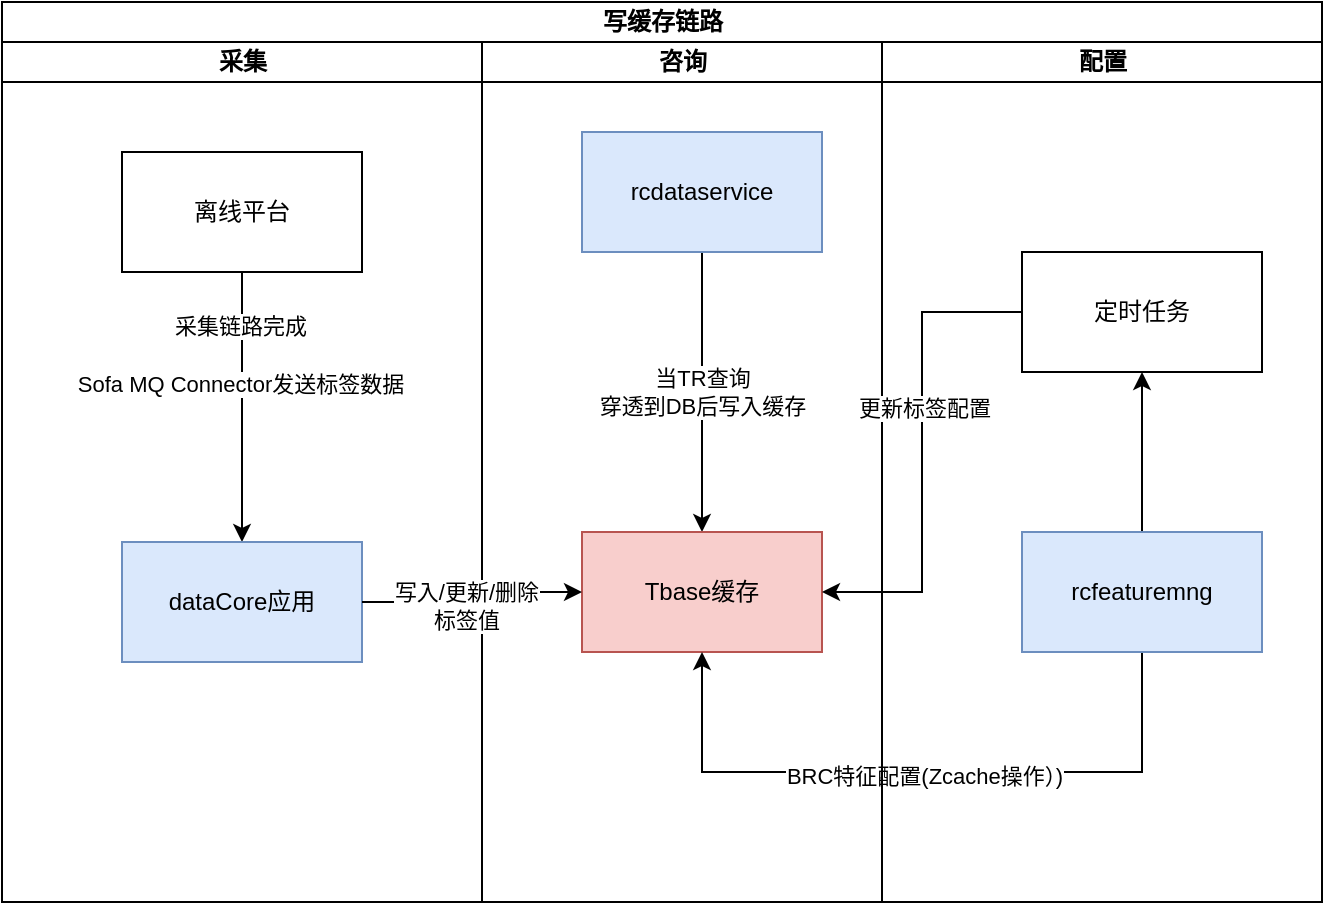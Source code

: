 <mxfile version="22.1.7" type="github">
  <diagram id="prtHgNgQTEPvFCAcTncT" name="Page-1">
    <mxGraphModel dx="1434" dy="760" grid="1" gridSize="10" guides="1" tooltips="1" connect="1" arrows="1" fold="1" page="1" pageScale="1" pageWidth="827" pageHeight="1169" math="0" shadow="0">
      <root>
        <mxCell id="0" />
        <mxCell id="1" parent="0" />
        <mxCell id="sNo0vAnpL7UpWKBcOvOB-5" value="写缓存链路" style="swimlane;childLayout=stackLayout;resizeParent=1;resizeParentMax=0;startSize=20;html=1;" vertex="1" parent="1">
          <mxGeometry x="100" y="135" width="660" height="450" as="geometry" />
        </mxCell>
        <mxCell id="sNo0vAnpL7UpWKBcOvOB-6" value="采集" style="swimlane;startSize=20;html=1;" vertex="1" parent="sNo0vAnpL7UpWKBcOvOB-5">
          <mxGeometry y="20" width="240" height="430" as="geometry" />
        </mxCell>
        <mxCell id="sNo0vAnpL7UpWKBcOvOB-14" value="" style="edgeStyle=orthogonalEdgeStyle;rounded=0;orthogonalLoop=1;jettySize=auto;html=1;" edge="1" parent="sNo0vAnpL7UpWKBcOvOB-6" source="sNo0vAnpL7UpWKBcOvOB-11" target="sNo0vAnpL7UpWKBcOvOB-13">
          <mxGeometry relative="1" as="geometry" />
        </mxCell>
        <mxCell id="sNo0vAnpL7UpWKBcOvOB-15" value="Sofa MQ Connector发送标签数据" style="edgeLabel;html=1;align=center;verticalAlign=middle;resizable=0;points=[];" vertex="1" connectable="0" parent="sNo0vAnpL7UpWKBcOvOB-14">
          <mxGeometry x="-0.175" y="-1" relative="1" as="geometry">
            <mxPoint as="offset" />
          </mxGeometry>
        </mxCell>
        <mxCell id="sNo0vAnpL7UpWKBcOvOB-46" value="采集链路完成" style="edgeLabel;html=1;align=center;verticalAlign=middle;resizable=0;points=[];" vertex="1" connectable="0" parent="sNo0vAnpL7UpWKBcOvOB-14">
          <mxGeometry x="-0.6" y="-1" relative="1" as="geometry">
            <mxPoint as="offset" />
          </mxGeometry>
        </mxCell>
        <mxCell id="sNo0vAnpL7UpWKBcOvOB-11" value="离线平台" style="whiteSpace=wrap;html=1;" vertex="1" parent="sNo0vAnpL7UpWKBcOvOB-6">
          <mxGeometry x="60" y="55" width="120" height="60" as="geometry" />
        </mxCell>
        <mxCell id="sNo0vAnpL7UpWKBcOvOB-13" value="dataCore应用" style="whiteSpace=wrap;html=1;fillColor=#dae8fc;strokeColor=#6c8ebf;" vertex="1" parent="sNo0vAnpL7UpWKBcOvOB-6">
          <mxGeometry x="60" y="250" width="120" height="60" as="geometry" />
        </mxCell>
        <mxCell id="sNo0vAnpL7UpWKBcOvOB-7" value="咨询" style="swimlane;startSize=20;html=1;" vertex="1" parent="sNo0vAnpL7UpWKBcOvOB-5">
          <mxGeometry x="240" y="20" width="200" height="430" as="geometry" />
        </mxCell>
        <mxCell id="sNo0vAnpL7UpWKBcOvOB-32" value="当TR查询&lt;br&gt;穿透到DB后写入缓存" style="edgeStyle=orthogonalEdgeStyle;rounded=0;orthogonalLoop=1;jettySize=auto;html=1;" edge="1" parent="sNo0vAnpL7UpWKBcOvOB-7" source="sNo0vAnpL7UpWKBcOvOB-17" target="sNo0vAnpL7UpWKBcOvOB-19">
          <mxGeometry relative="1" as="geometry" />
        </mxCell>
        <mxCell id="sNo0vAnpL7UpWKBcOvOB-17" value="rcdataservice" style="whiteSpace=wrap;html=1;fillColor=#dae8fc;strokeColor=#6c8ebf;" vertex="1" parent="sNo0vAnpL7UpWKBcOvOB-7">
          <mxGeometry x="50" y="45" width="120" height="60" as="geometry" />
        </mxCell>
        <mxCell id="sNo0vAnpL7UpWKBcOvOB-19" value="Tbase缓存" style="whiteSpace=wrap;html=1;fillColor=#f8cecc;strokeColor=#b85450;" vertex="1" parent="sNo0vAnpL7UpWKBcOvOB-7">
          <mxGeometry x="50" y="245" width="120" height="60" as="geometry" />
        </mxCell>
        <mxCell id="sNo0vAnpL7UpWKBcOvOB-39" style="edgeStyle=orthogonalEdgeStyle;rounded=0;orthogonalLoop=1;jettySize=auto;html=1;entryX=0;entryY=0.5;entryDx=0;entryDy=0;" edge="1" parent="sNo0vAnpL7UpWKBcOvOB-5" source="sNo0vAnpL7UpWKBcOvOB-13" target="sNo0vAnpL7UpWKBcOvOB-19">
          <mxGeometry relative="1" as="geometry" />
        </mxCell>
        <mxCell id="sNo0vAnpL7UpWKBcOvOB-42" value="写入/更新/删除&lt;br&gt;标签值" style="edgeLabel;html=1;align=center;verticalAlign=middle;resizable=0;points=[];" vertex="1" connectable="0" parent="sNo0vAnpL7UpWKBcOvOB-39">
          <mxGeometry x="-0.093" y="-2" relative="1" as="geometry">
            <mxPoint as="offset" />
          </mxGeometry>
        </mxCell>
        <mxCell id="sNo0vAnpL7UpWKBcOvOB-40" style="edgeStyle=orthogonalEdgeStyle;rounded=0;orthogonalLoop=1;jettySize=auto;html=1;" edge="1" parent="sNo0vAnpL7UpWKBcOvOB-5" source="sNo0vAnpL7UpWKBcOvOB-34" target="sNo0vAnpL7UpWKBcOvOB-19">
          <mxGeometry relative="1" as="geometry">
            <Array as="points">
              <mxPoint x="500" y="385" />
              <mxPoint x="280" y="385" />
            </Array>
          </mxGeometry>
        </mxCell>
        <mxCell id="sNo0vAnpL7UpWKBcOvOB-41" value="BRC特征配置(Zcache操作）)" style="edgeLabel;html=1;align=center;verticalAlign=middle;resizable=0;points=[];" vertex="1" connectable="0" parent="sNo0vAnpL7UpWKBcOvOB-40">
          <mxGeometry x="-0.006" y="2" relative="1" as="geometry">
            <mxPoint as="offset" />
          </mxGeometry>
        </mxCell>
        <mxCell id="sNo0vAnpL7UpWKBcOvOB-8" value="配置" style="swimlane;startSize=20;html=1;" vertex="1" parent="sNo0vAnpL7UpWKBcOvOB-5">
          <mxGeometry x="440" y="20" width="220" height="430" as="geometry" />
        </mxCell>
        <mxCell id="sNo0vAnpL7UpWKBcOvOB-44" value="" style="edgeStyle=orthogonalEdgeStyle;rounded=0;orthogonalLoop=1;jettySize=auto;html=1;" edge="1" parent="sNo0vAnpL7UpWKBcOvOB-8" source="sNo0vAnpL7UpWKBcOvOB-34" target="sNo0vAnpL7UpWKBcOvOB-43">
          <mxGeometry relative="1" as="geometry" />
        </mxCell>
        <mxCell id="sNo0vAnpL7UpWKBcOvOB-34" value="rcfeaturemng" style="rounded=0;whiteSpace=wrap;html=1;fillColor=#dae8fc;strokeColor=#6c8ebf;" vertex="1" parent="sNo0vAnpL7UpWKBcOvOB-8">
          <mxGeometry x="70" y="245" width="120" height="60" as="geometry" />
        </mxCell>
        <mxCell id="sNo0vAnpL7UpWKBcOvOB-43" value="定时任务" style="rounded=0;whiteSpace=wrap;html=1;" vertex="1" parent="sNo0vAnpL7UpWKBcOvOB-8">
          <mxGeometry x="70" y="105" width="120" height="60" as="geometry" />
        </mxCell>
        <mxCell id="sNo0vAnpL7UpWKBcOvOB-45" style="edgeStyle=orthogonalEdgeStyle;rounded=0;orthogonalLoop=1;jettySize=auto;html=1;entryX=1;entryY=0.5;entryDx=0;entryDy=0;" edge="1" parent="sNo0vAnpL7UpWKBcOvOB-5" source="sNo0vAnpL7UpWKBcOvOB-43" target="sNo0vAnpL7UpWKBcOvOB-19">
          <mxGeometry relative="1" as="geometry" />
        </mxCell>
        <mxCell id="sNo0vAnpL7UpWKBcOvOB-47" value="更新标签配置" style="edgeLabel;html=1;align=center;verticalAlign=middle;resizable=0;points=[];" vertex="1" connectable="0" parent="sNo0vAnpL7UpWKBcOvOB-45">
          <mxGeometry x="-0.186" y="1" relative="1" as="geometry">
            <mxPoint as="offset" />
          </mxGeometry>
        </mxCell>
      </root>
    </mxGraphModel>
  </diagram>
</mxfile>
